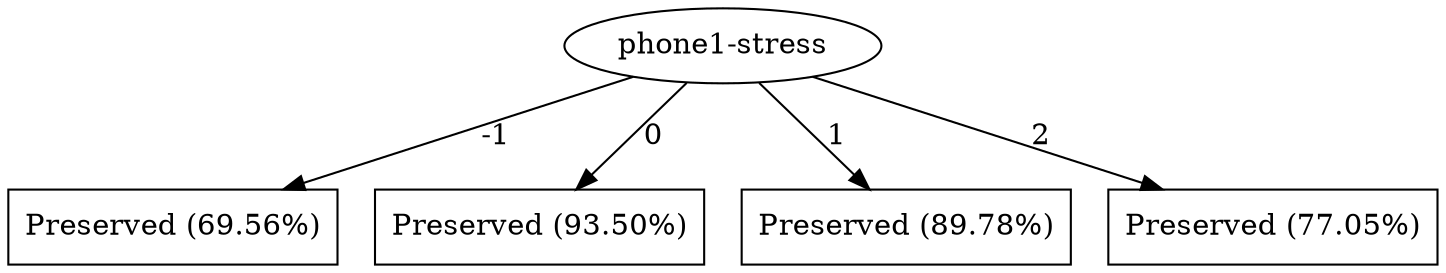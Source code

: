 digraph G {
"bg==" [ shape=ellipse label="phone1-stress"]
"bg==" -> "bi0w" [ label="-1" ]
"bi0w" [ shape=box label="Preserved (69.56%)"]
"bg==" -> "bi0x" [ label="0" ]
"bi0x" [ shape=box label="Preserved (93.50%)"]
"bg==" -> "bi0y" [ label="1" ]
"bi0y" [ shape=box label="Preserved (89.78%)"]
"bg==" -> "bi0z" [ label="2" ]
"bi0z" [ shape=box label="Preserved (77.05%)"]
}
